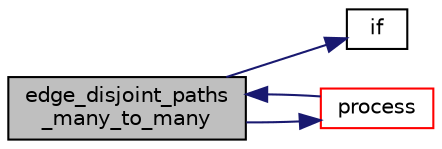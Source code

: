 digraph "edge_disjoint_paths_many_to_many"
{
  edge [fontname="Helvetica",fontsize="10",labelfontname="Helvetica",labelfontsize="10"];
  node [fontname="Helvetica",fontsize="10",shape=record];
  rankdir="LR";
  Node1 [label="edge_disjoint_paths\l_many_to_many",height=0.2,width=0.4,color="black", fillcolor="grey75", style="filled", fontcolor="black"];
  Node1 -> Node2 [color="midnightblue",fontsize="10",style="solid",fontname="Helvetica"];
  Node2 [label="if",height=0.2,width=0.4,color="black", fillcolor="white", style="filled",URL="$doxygen_2CMakeLists_8txt.html#afb9df42bb5f600fa99779fbb58b71cad"];
  Node1 -> Node3 [color="midnightblue",fontsize="10",style="solid",fontname="Helvetica"];
  Node3 [label="process",height=0.2,width=0.4,color="red", fillcolor="white", style="filled",URL="$edge__disjoint__paths_8c.html#ac45e7a7df61c99383b9519fefee40c41"];
  Node3 -> Node1 [color="midnightblue",fontsize="10",style="solid",fontname="Helvetica"];
}
